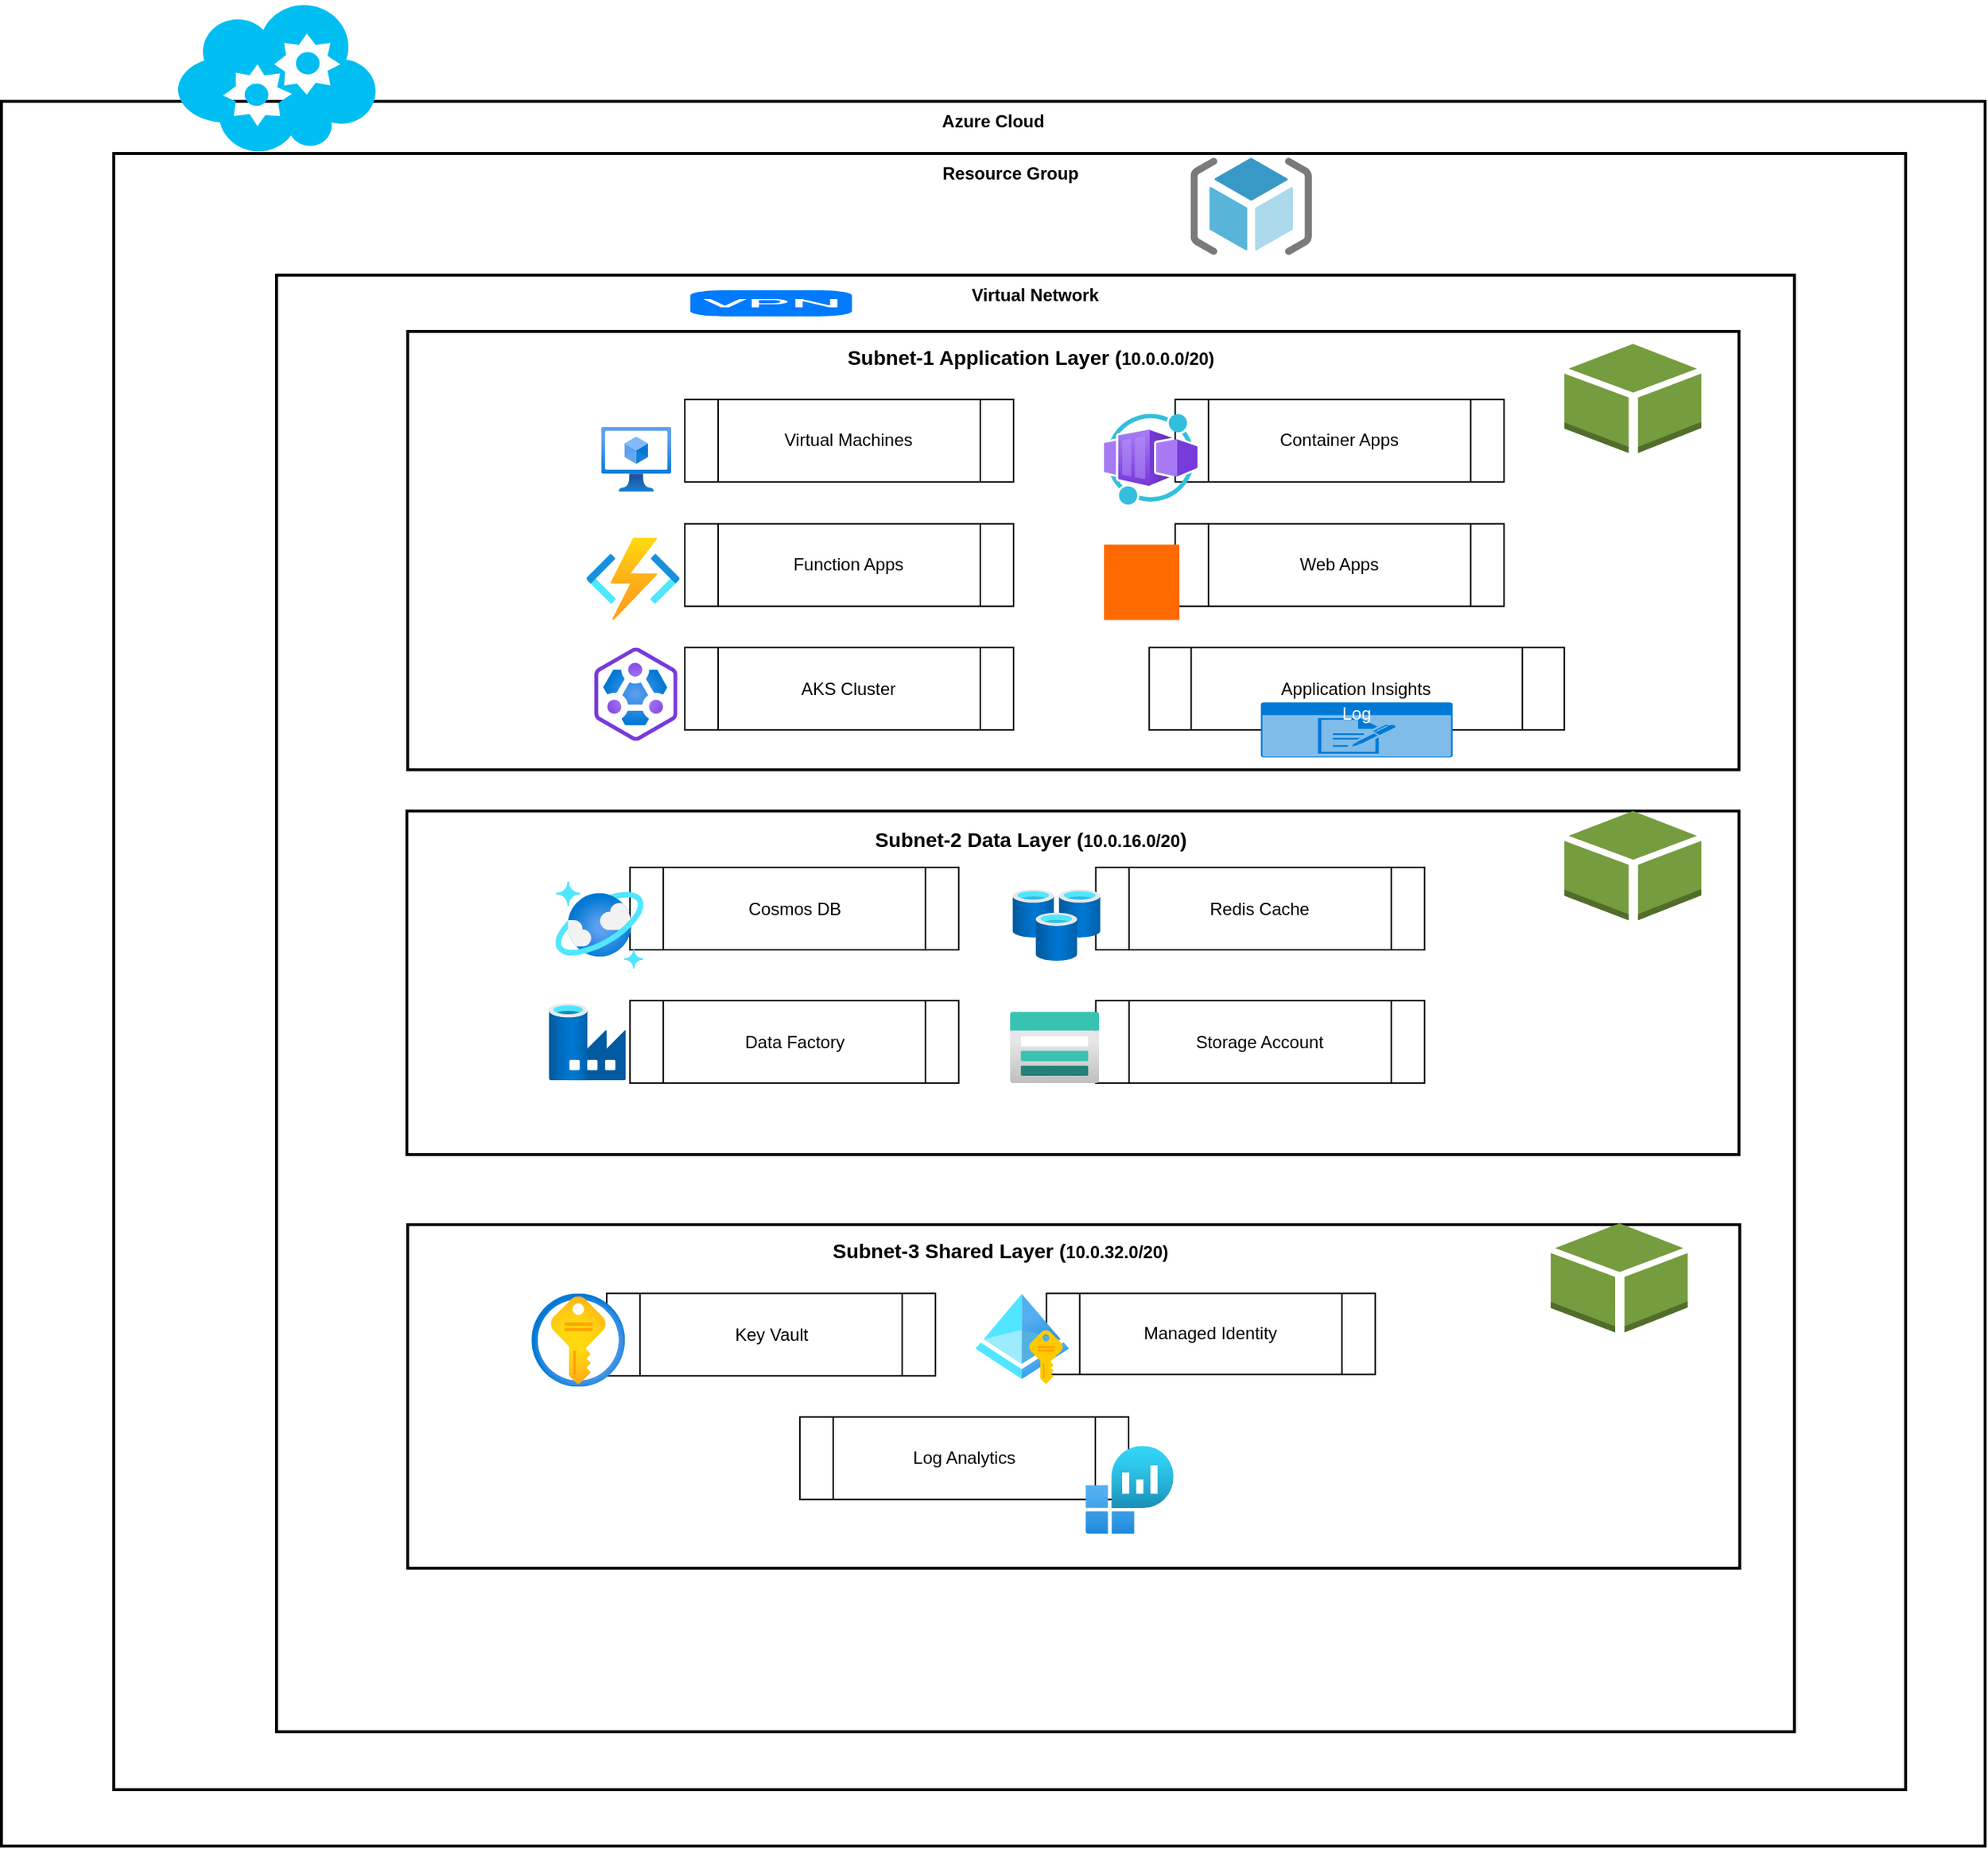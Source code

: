 <mxfile version="26.0.4">
  <diagram id="nsF88upT3viCeJZ_v5GG" name="Page-1">
    <mxGraphModel dx="2867" dy="1160" grid="1" gridSize="10" guides="1" tooltips="1" connect="1" arrows="1" fold="1" page="1" pageScale="1" pageWidth="1100" pageHeight="850" math="0" shadow="0">
      <root>
        <mxCell id="0" />
        <mxCell id="1" parent="0" />
        <mxCell id="wNrSH_80lObPvnNN3sQd-682" value="Azure Cloud" style="whiteSpace=wrap;strokeWidth=2;verticalAlign=top;fontStyle=1" vertex="1" parent="1">
          <mxGeometry x="290" y="280" width="1370" height="1205" as="geometry" />
        </mxCell>
        <mxCell id="wNrSH_80lObPvnNN3sQd-683" value="Resource Group" style="whiteSpace=wrap;strokeWidth=2;verticalAlign=top;fontStyle=1" vertex="1" parent="wNrSH_80lObPvnNN3sQd-682">
          <mxGeometry x="77.583" y="36" width="1237.541" height="1130" as="geometry" />
        </mxCell>
        <mxCell id="wNrSH_80lObPvnNN3sQd-684" value="Virtual Network" style="whiteSpace=wrap;strokeWidth=2;verticalAlign=top;fontStyle=1" vertex="1" parent="wNrSH_80lObPvnNN3sQd-683">
          <mxGeometry x="112.42" y="84" width="1048.31" height="1006" as="geometry" />
        </mxCell>
        <mxCell id="wNrSH_80lObPvnNN3sQd-685" value="Storage Account" style="strokeWidth=2;shape=process;whiteSpace=wrap;size=0.04;" vertex="1" parent="wNrSH_80lObPvnNN3sQd-684">
          <mxGeometry x="153.273" y="501.102" width="278.162" height="37.013" as="geometry" />
        </mxCell>
        <mxCell id="wNrSH_80lObPvnNN3sQd-686" value="" style="whiteSpace=wrap;strokeWidth=2;" vertex="1" parent="wNrSH_80lObPvnNN3sQd-684">
          <mxGeometry x="90.0" y="370.132" width="919.996" height="237.264" as="geometry" />
        </mxCell>
        <mxCell id="wNrSH_80lObPvnNN3sQd-687" value="Container Apps" style="strokeWidth=2;shape=process;whiteSpace=wrap;size=0.04;" vertex="1" parent="wNrSH_80lObPvnNN3sQd-684">
          <mxGeometry x="584.707" y="95.855" width="263.024" height="37.013" as="geometry" />
        </mxCell>
        <mxCell id="wNrSH_80lObPvnNN3sQd-691" value="" style="whiteSpace=wrap;strokeWidth=2;" vertex="1" parent="wNrSH_80lObPvnNN3sQd-684">
          <mxGeometry x="90.58" y="38.911" width="919.416" height="302.749" as="geometry" />
        </mxCell>
        <mxCell id="wNrSH_80lObPvnNN3sQd-692" value="Virtual Machines" style="shape=process;whiteSpace=wrap;html=1;backgroundOutline=1;" vertex="1" parent="wNrSH_80lObPvnNN3sQd-684">
          <mxGeometry x="281.946" y="85.89" width="227.071" height="56.943" as="geometry" />
        </mxCell>
        <mxCell id="wNrSH_80lObPvnNN3sQd-693" value="Container Apps" style="shape=process;whiteSpace=wrap;html=1;backgroundOutline=1;" vertex="1" parent="wNrSH_80lObPvnNN3sQd-684">
          <mxGeometry x="620.66" y="85.89" width="227.071" height="56.943" as="geometry" />
        </mxCell>
        <mxCell id="wNrSH_80lObPvnNN3sQd-694" value="Function Apps" style="shape=process;whiteSpace=wrap;html=1;backgroundOutline=1;" vertex="1" parent="wNrSH_80lObPvnNN3sQd-684">
          <mxGeometry x="281.946" y="171.779" width="227.071" height="56.943" as="geometry" />
        </mxCell>
        <mxCell id="wNrSH_80lObPvnNN3sQd-695" value="Web Apps" style="shape=process;whiteSpace=wrap;html=1;backgroundOutline=1;" vertex="1" parent="wNrSH_80lObPvnNN3sQd-684">
          <mxGeometry x="620.66" y="171.779" width="227.071" height="56.943" as="geometry" />
        </mxCell>
        <mxCell id="wNrSH_80lObPvnNN3sQd-696" value="AKS Cluster" style="shape=process;whiteSpace=wrap;html=1;backgroundOutline=1;" vertex="1" parent="wNrSH_80lObPvnNN3sQd-684">
          <mxGeometry x="281.946" y="257.194" width="227.071" height="56.943" as="geometry" />
        </mxCell>
        <mxCell id="wNrSH_80lObPvnNN3sQd-697" value="&lt;b&gt;&lt;font style=&quot;font-size: 14px;&quot;&gt;Subnet-1 Application Layer (&lt;/font&gt;10.0.0.0/20)&lt;/b&gt;" style="text;html=1;align=center;verticalAlign=middle;whiteSpace=wrap;rounded=0;" vertex="1" parent="wNrSH_80lObPvnNN3sQd-684">
          <mxGeometry x="340.606" y="37.962" width="359.529" height="37.962" as="geometry" />
        </mxCell>
        <mxCell id="wNrSH_80lObPvnNN3sQd-698" value="&lt;b&gt;&lt;font style=&quot;font-size: 14px;&quot;&gt;Subnet-2 Data Layer (&lt;/font&gt;10.0.16.0/20&lt;font style=&quot;font-size: 14px;&quot;&gt;)&lt;/font&gt;&lt;/b&gt;" style="text;html=1;align=center;verticalAlign=middle;whiteSpace=wrap;rounded=0;" vertex="1" parent="wNrSH_80lObPvnNN3sQd-684">
          <mxGeometry x="340.606" y="370.132" width="359.529" height="38.911" as="geometry" />
        </mxCell>
        <mxCell id="wNrSH_80lObPvnNN3sQd-699" value="Cosmos DB&lt;span style=&quot;color: rgba(0, 0, 0, 0); font-family: monospace; font-size: 0px; text-align: start; text-wrap-mode: nowrap;&quot;&gt;%3CmxGraphModel%3E%3Croot%3E%3CmxCell%20id%3D%220%22%2F%3E%3CmxCell%20id%3D%221%22%20parent%3D%220%22%2F%3E%3CmxCell%20id%3D%222%22%20value%3D%22Virtual%20Machines%22%20style%3D%22shape%3Dprocess%3BwhiteSpace%3Dwrap%3Bhtml%3D1%3BbackgroundOutline%3D1%3B%22%20vertex%3D%221%22%20parent%3D%221%22%3E%3CmxGeometry%20x%3D%22490%22%20y%3D%22449.5%22%20width%3D%22120%22%20height%3D%2260%22%20as%3D%22geometry%22%2F%3E%3C%2FmxCell%3E%3C%2Froot%3E%3C%2FmxGraphModel%3E&lt;/span&gt;" style="shape=process;whiteSpace=wrap;html=1;backgroundOutline=1;" vertex="1" parent="wNrSH_80lObPvnNN3sQd-684">
          <mxGeometry x="244.101" y="409.043" width="227.071" height="56.943" as="geometry" />
        </mxCell>
        <mxCell id="wNrSH_80lObPvnNN3sQd-700" value="Redis Cache" style="shape=process;whiteSpace=wrap;html=1;backgroundOutline=1;" vertex="1" parent="wNrSH_80lObPvnNN3sQd-684">
          <mxGeometry x="565.785" y="409.043" width="227.071" height="56.943" as="geometry" />
        </mxCell>
        <mxCell id="wNrSH_80lObPvnNN3sQd-701" value="Data Factory" style="shape=process;whiteSpace=wrap;html=1;backgroundOutline=1;" vertex="1" parent="wNrSH_80lObPvnNN3sQd-684">
          <mxGeometry x="244.101" y="501.102" width="227.071" height="56.943" as="geometry" />
        </mxCell>
        <mxCell id="wNrSH_80lObPvnNN3sQd-702" value="Storage Account" style="shape=process;whiteSpace=wrap;html=1;backgroundOutline=1;" vertex="1" parent="wNrSH_80lObPvnNN3sQd-684">
          <mxGeometry x="565.785" y="501.102" width="227.071" height="56.943" as="geometry" />
        </mxCell>
        <mxCell id="wNrSH_80lObPvnNN3sQd-706" value="Application Insights" style="shape=process;whiteSpace=wrap;html=1;backgroundOutline=1;" vertex="1" parent="wNrSH_80lObPvnNN3sQd-684">
          <mxGeometry x="602.684" y="257.194" width="286.677" height="56.943" as="geometry" />
        </mxCell>
        <mxCell id="wNrSH_80lObPvnNN3sQd-709" value="" style="html=1;strokeWidth=1;shadow=0;dashed=0;shape=mxgraph.ios7.misc.vpn;fillColor=#007AFF;strokeColor=none;buttonText=;strokeColor2=#222222;fontColor=#222222;fontSize=8;verticalLabelPosition=bottom;verticalAlign=top;align=center;sketch=0;" vertex="1" parent="wNrSH_80lObPvnNN3sQd-684">
          <mxGeometry x="285.731" y="10.44" width="111.643" height="18.032" as="geometry" />
        </mxCell>
        <mxCell id="wNrSH_80lObPvnNN3sQd-710" value="" style="outlineConnect=0;dashed=0;verticalLabelPosition=bottom;verticalAlign=top;align=center;html=1;shape=mxgraph.aws3.resources;fillColor=#759C3E;gradientColor=none;" vertex="1" parent="wNrSH_80lObPvnNN3sQd-684">
          <mxGeometry x="889.358" y="47.453" width="94.613" height="75.45" as="geometry" />
        </mxCell>
        <mxCell id="wNrSH_80lObPvnNN3sQd-711" value="" style="outlineConnect=0;dashed=0;verticalLabelPosition=bottom;verticalAlign=top;align=center;html=1;shape=mxgraph.aws3.resources;fillColor=#759C3E;gradientColor=none;" vertex="1" parent="wNrSH_80lObPvnNN3sQd-684">
          <mxGeometry x="889.365" y="370.132" width="94.613" height="75.45" as="geometry" />
        </mxCell>
        <mxCell id="wNrSH_80lObPvnNN3sQd-713" value="Log" style="html=1;whiteSpace=wrap;strokeColor=none;fillColor=#0079D6;labelPosition=center;verticalLabelPosition=middle;verticalAlign=top;align=center;fontSize=12;outlineConnect=0;spacingTop=-6;fontColor=#FFFFFF;sketch=0;shape=mxgraph.sitemap.log;" vertex="1" parent="wNrSH_80lObPvnNN3sQd-684">
          <mxGeometry x="679.793" y="295.157" width="132.458" height="37.962" as="geometry" />
        </mxCell>
        <mxCell id="wNrSH_80lObPvnNN3sQd-704" value="" style="whiteSpace=wrap;strokeWidth=2;" vertex="1" parent="wNrSH_80lObPvnNN3sQd-684">
          <mxGeometry x="90.58" y="655.8" width="920" height="237.26" as="geometry" />
        </mxCell>
        <mxCell id="wNrSH_80lObPvnNN3sQd-714" value="&lt;b&gt;&lt;font style=&quot;font-size: 14px;&quot;&gt;Subnet-3 Shared Layer (&lt;/font&gt;10.0.32.0/20)&lt;/b&gt;" style="text;html=1;align=center;verticalAlign=middle;whiteSpace=wrap;rounded=0;" vertex="1" parent="wNrSH_80lObPvnNN3sQd-684">
          <mxGeometry x="320.264" y="654.849" width="359.529" height="38.911" as="geometry" />
        </mxCell>
        <mxCell id="wNrSH_80lObPvnNN3sQd-715" value="" style="outlineConnect=0;dashed=0;verticalLabelPosition=bottom;verticalAlign=top;align=center;html=1;shape=mxgraph.aws3.resources;fillColor=#759C3E;gradientColor=none;" vertex="1" parent="wNrSH_80lObPvnNN3sQd-684">
          <mxGeometry x="880.001" y="654.848" width="94.613" height="75.45" as="geometry" />
        </mxCell>
        <mxCell id="wNrSH_80lObPvnNN3sQd-716" value="Key Vault" style="shape=process;whiteSpace=wrap;html=1;backgroundOutline=1;" vertex="1" parent="wNrSH_80lObPvnNN3sQd-684">
          <mxGeometry x="228.017" y="703.251" width="227.071" height="56.943" as="geometry" />
        </mxCell>
        <mxCell id="wNrSH_80lObPvnNN3sQd-717" value="Managed Identity" style="shape=process;whiteSpace=wrap;html=1;backgroundOutline=1;" vertex="1" parent="wNrSH_80lObPvnNN3sQd-684">
          <mxGeometry x="531.724" y="703.251" width="227.071" height="55.994" as="geometry" />
        </mxCell>
        <mxCell id="wNrSH_80lObPvnNN3sQd-718" value="Log Analytics" style="shape=process;whiteSpace=wrap;html=1;backgroundOutline=1;" vertex="1" parent="wNrSH_80lObPvnNN3sQd-684">
          <mxGeometry x="361.421" y="788.666" width="227.071" height="56.943" as="geometry" />
        </mxCell>
        <mxCell id="wNrSH_80lObPvnNN3sQd-712" value="" style="image;aspect=fixed;html=1;points=[];align=center;fontSize=12;image=img/lib/azure2/management_governance/Log_Analytics_Workspaces.svg;" vertex="1" parent="wNrSH_80lObPvnNN3sQd-684">
          <mxGeometry x="558.689" y="808.596" width="60.74" height="60.74" as="geometry" />
        </mxCell>
        <mxCell id="wNrSH_80lObPvnNN3sQd-719" value="" style="image;aspect=fixed;html=1;points=[];align=center;fontSize=12;image=img/lib/azure2/compute/Virtual_Machines_Classic.svg;" vertex="1" parent="wNrSH_80lObPvnNN3sQd-684">
          <mxGeometry x="224.2" y="104.728" width="48.402" height="44.89" as="geometry" />
        </mxCell>
        <mxCell id="wNrSH_80lObPvnNN3sQd-721" value="" style="image;aspect=fixed;html=1;points=[];align=center;fontSize=12;image=img/lib/azure2/other/Worker_Container_App.svg;" vertex="1" parent="wNrSH_80lObPvnNN3sQd-684">
          <mxGeometry x="571.461" y="95.855" width="64.536" height="62.638" as="geometry" />
        </mxCell>
        <mxCell id="wNrSH_80lObPvnNN3sQd-722" value="" style="image;aspect=fixed;html=1;points=[];align=center;fontSize=12;image=img/lib/azure2/compute/Function_Apps.svg;" vertex="1" parent="wNrSH_80lObPvnNN3sQd-684">
          <mxGeometry x="213.945" y="181.27" width="64.536" height="56.943" as="geometry" />
        </mxCell>
        <mxCell id="wNrSH_80lObPvnNN3sQd-723" value="" style="points=[];aspect=fixed;html=1;align=center;shadow=0;dashed=0;fillColor=#FF6A00;strokeColor=none;shape=mxgraph.alibaba_cloud.webplus_web_app_service;" vertex="1" parent="wNrSH_80lObPvnNN3sQd-684">
          <mxGeometry x="571.463" y="186.11" width="52.103" height="52.103" as="geometry" />
        </mxCell>
        <mxCell id="wNrSH_80lObPvnNN3sQd-725" value="" style="image;aspect=fixed;html=1;points=[];align=center;fontSize=12;image=img/lib/azure2/other/HDI_AKS_Cluster.svg;" vertex="1" parent="wNrSH_80lObPvnNN3sQd-684">
          <mxGeometry x="219.485" y="257.194" width="57.361" height="64.536" as="geometry" />
        </mxCell>
        <mxCell id="wNrSH_80lObPvnNN3sQd-727" value="" style="image;aspect=fixed;html=1;points=[];align=center;fontSize=12;image=img/lib/azure2/databases/Azure_Cosmos_DB.svg;" vertex="1" parent="wNrSH_80lObPvnNN3sQd-684">
          <mxGeometry x="192.665" y="418.534" width="60.74" height="60.74" as="geometry" />
        </mxCell>
        <mxCell id="wNrSH_80lObPvnNN3sQd-728" value="" style="image;aspect=fixed;html=1;points=[];align=center;fontSize=12;image=img/lib/azure2/databases/Cache_Redis.svg;" vertex="1" parent="wNrSH_80lObPvnNN3sQd-684">
          <mxGeometry x="508.243" y="424.228" width="60.74" height="49.351" as="geometry" />
        </mxCell>
        <mxCell id="wNrSH_80lObPvnNN3sQd-729" value="" style="image;aspect=fixed;html=1;points=[];align=center;fontSize=12;image=img/lib/azure2/databases/Data_Factory.svg;" vertex="1" parent="wNrSH_80lObPvnNN3sQd-684">
          <mxGeometry x="188.099" y="503" width="53.147" height="53.147" as="geometry" />
        </mxCell>
        <mxCell id="wNrSH_80lObPvnNN3sQd-730" value="" style="image;aspect=fixed;html=1;points=[];align=center;fontSize=12;image=img/lib/azure2/storage/Storage_Accounts.svg;" vertex="1" parent="wNrSH_80lObPvnNN3sQd-684">
          <mxGeometry x="506.463" y="508.694" width="61.689" height="49.351" as="geometry" />
        </mxCell>
        <mxCell id="wNrSH_80lObPvnNN3sQd-732" value="" style="image;aspect=fixed;html=1;points=[];align=center;fontSize=12;image=img/lib/azure2/security/Key_Vaults.svg;" vertex="1" parent="wNrSH_80lObPvnNN3sQd-684">
          <mxGeometry x="176.095" y="703.251" width="64.536" height="64.536" as="geometry" />
        </mxCell>
        <mxCell id="wNrSH_80lObPvnNN3sQd-735" value="" style="image;aspect=fixed;html=1;points=[];align=center;fontSize=12;image=img/lib/azure2/identity/Managed_Identities.svg;" vertex="1" parent="wNrSH_80lObPvnNN3sQd-684">
          <mxGeometry x="482.663" y="703.251" width="64.536" height="62.638" as="geometry" />
        </mxCell>
        <mxCell id="wNrSH_80lObPvnNN3sQd-708" value="" style="image;sketch=0;aspect=fixed;html=1;points=[];align=center;fontSize=12;image=img/lib/mscae/ResourceGroup.svg;" vertex="1" parent="wNrSH_80lObPvnNN3sQd-683">
          <mxGeometry x="743.66" y="3" width="83.75" height="67" as="geometry" />
        </mxCell>
        <mxCell id="wNrSH_80lObPvnNN3sQd-707" value="" style="verticalLabelPosition=bottom;html=1;verticalAlign=top;align=center;strokeColor=none;fillColor=#00BEF2;shape=mxgraph.azure.cloud_service;" vertex="1" parent="1">
          <mxGeometry x="410" y="210" width="140" height="106" as="geometry" />
        </mxCell>
      </root>
    </mxGraphModel>
  </diagram>
</mxfile>
